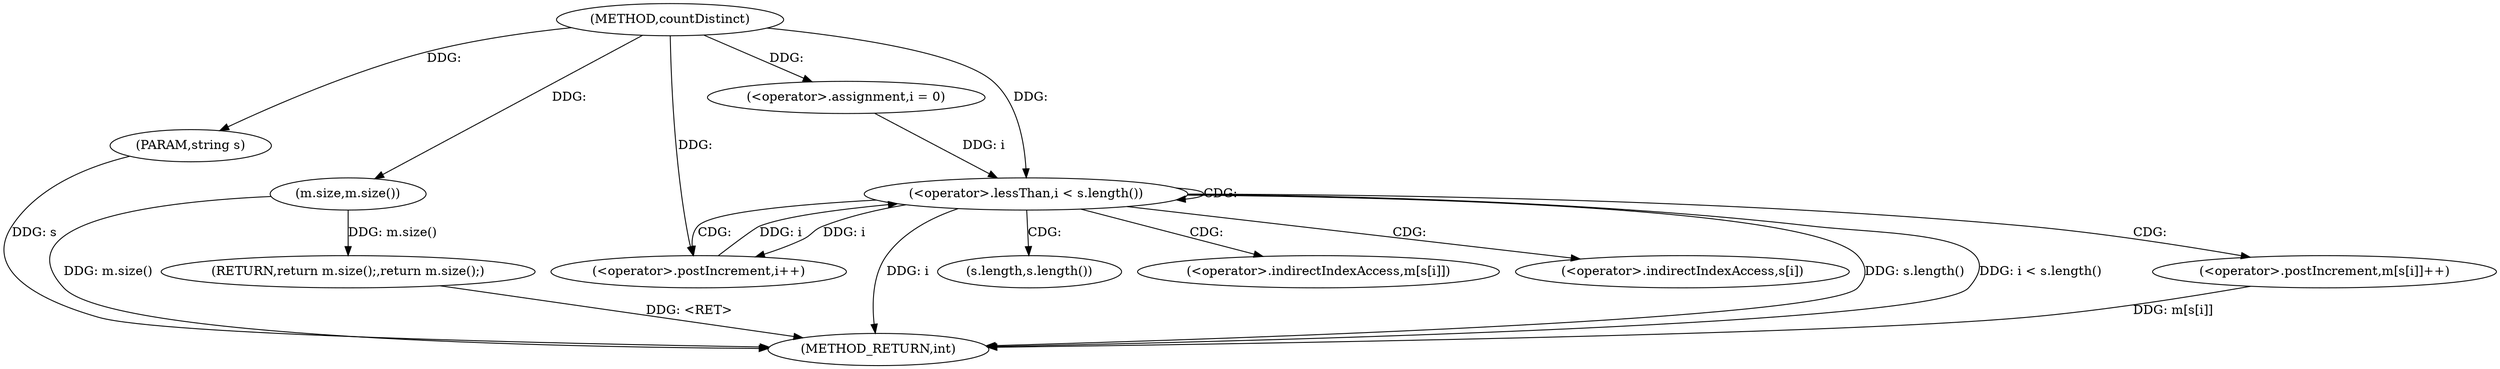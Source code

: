 digraph "countDistinct" {  
"1000116" [label = "(METHOD,countDistinct)" ]
"1000139" [label = "(METHOD_RETURN,int)" ]
"1000117" [label = "(PARAM,string s)" ]
"1000137" [label = "(RETURN,return m.size();,return m.size();)" ]
"1000122" [label = "(<operator>.assignment,i = 0)" ]
"1000125" [label = "(<operator>.lessThan,i < s.length())" ]
"1000128" [label = "(<operator>.postIncrement,i++)" ]
"1000138" [label = "(m.size,m.size())" ]
"1000131" [label = "(<operator>.postIncrement,m[s[i]]++)" ]
"1000127" [label = "(s.length,s.length())" ]
"1000132" [label = "(<operator>.indirectIndexAccess,m[s[i]])" ]
"1000134" [label = "(<operator>.indirectIndexAccess,s[i])" ]
  "1000117" -> "1000139"  [ label = "DDG: s"] 
  "1000125" -> "1000139"  [ label = "DDG: i"] 
  "1000125" -> "1000139"  [ label = "DDG: s.length()"] 
  "1000125" -> "1000139"  [ label = "DDG: i < s.length()"] 
  "1000138" -> "1000139"  [ label = "DDG: m.size()"] 
  "1000131" -> "1000139"  [ label = "DDG: m[s[i]]"] 
  "1000137" -> "1000139"  [ label = "DDG: <RET>"] 
  "1000116" -> "1000117"  [ label = "DDG: "] 
  "1000138" -> "1000137"  [ label = "DDG: m.size()"] 
  "1000116" -> "1000122"  [ label = "DDG: "] 
  "1000116" -> "1000138"  [ label = "DDG: "] 
  "1000122" -> "1000125"  [ label = "DDG: i"] 
  "1000128" -> "1000125"  [ label = "DDG: i"] 
  "1000116" -> "1000125"  [ label = "DDG: "] 
  "1000125" -> "1000128"  [ label = "DDG: i"] 
  "1000116" -> "1000128"  [ label = "DDG: "] 
  "1000125" -> "1000132"  [ label = "CDG: "] 
  "1000125" -> "1000128"  [ label = "CDG: "] 
  "1000125" -> "1000125"  [ label = "CDG: "] 
  "1000125" -> "1000127"  [ label = "CDG: "] 
  "1000125" -> "1000131"  [ label = "CDG: "] 
  "1000125" -> "1000134"  [ label = "CDG: "] 
}
